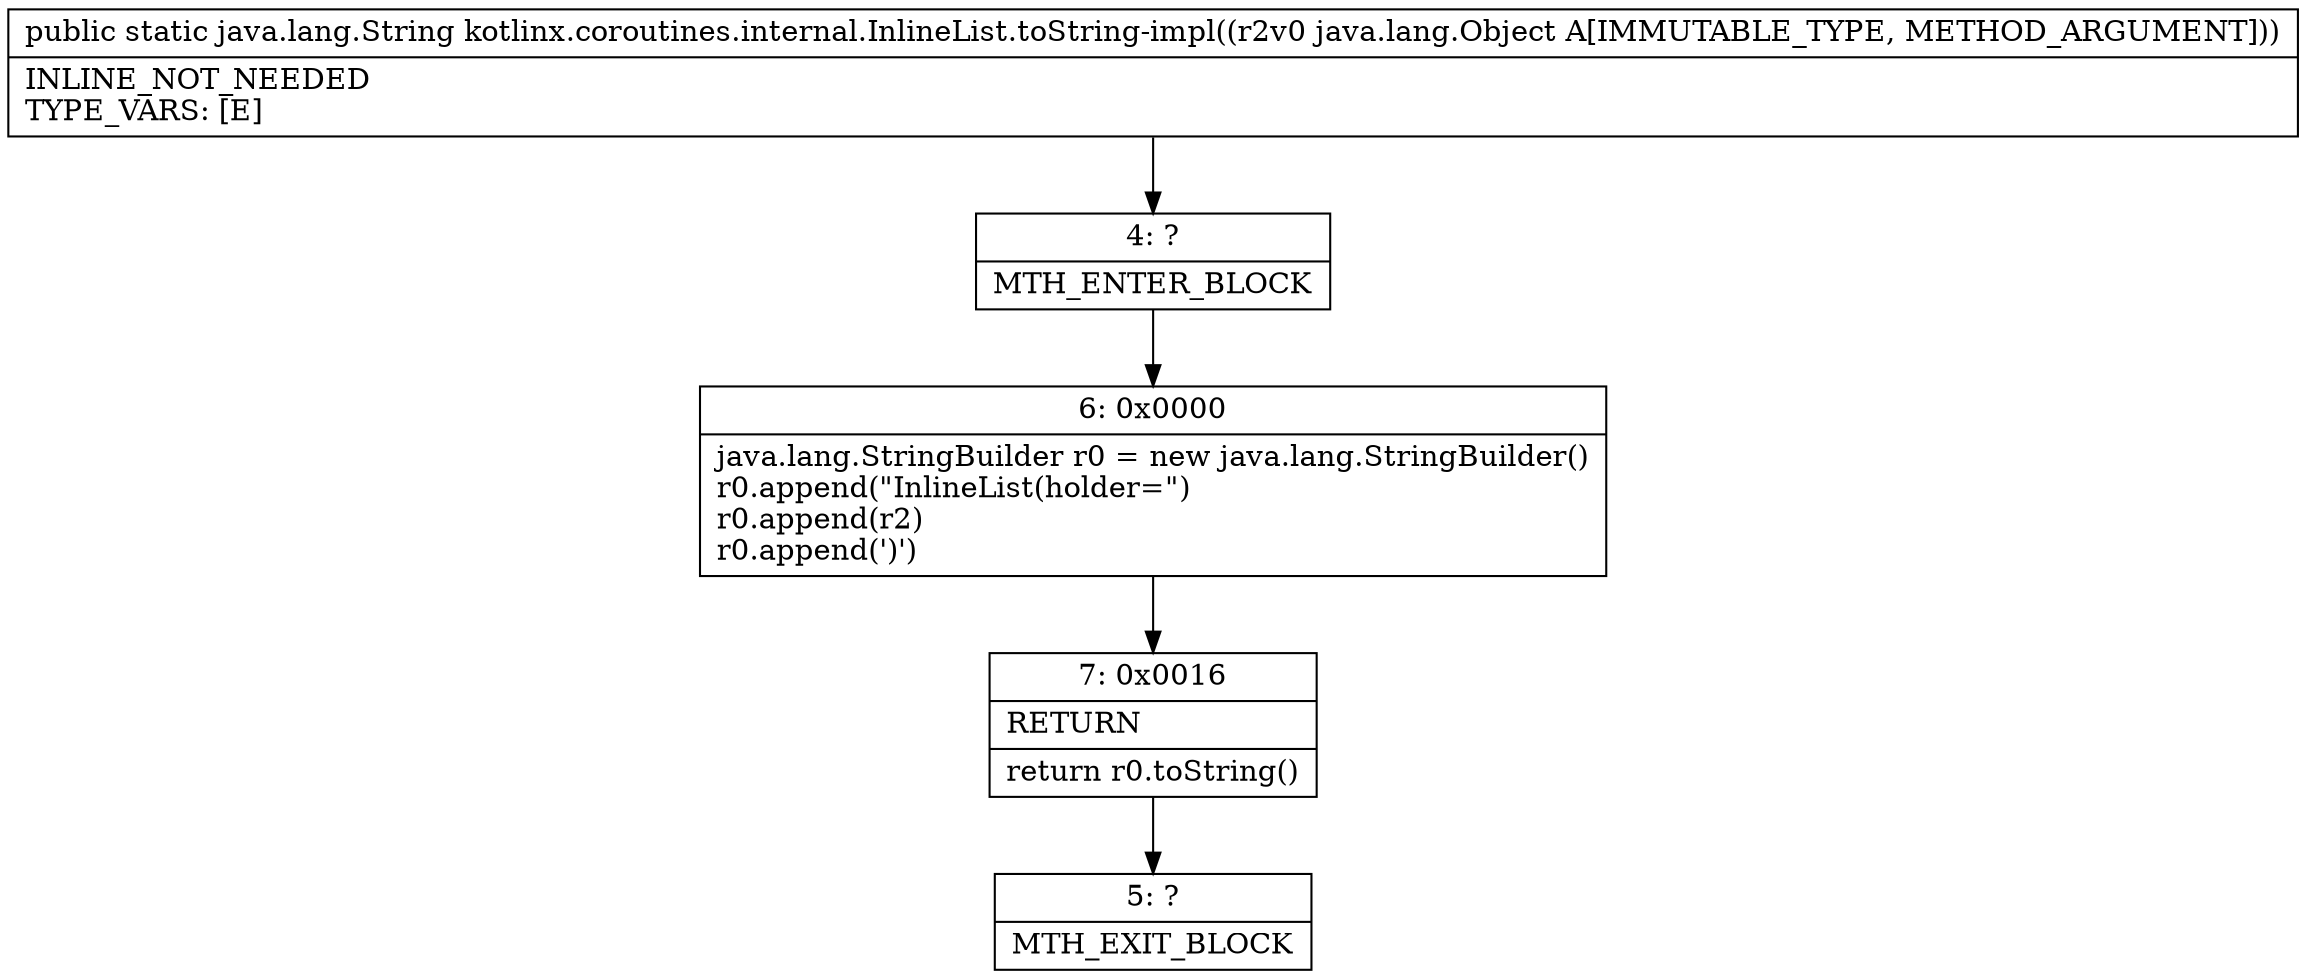 digraph "CFG forkotlinx.coroutines.internal.InlineList.toString\-impl(Ljava\/lang\/Object;)Ljava\/lang\/String;" {
Node_4 [shape=record,label="{4\:\ ?|MTH_ENTER_BLOCK\l}"];
Node_6 [shape=record,label="{6\:\ 0x0000|java.lang.StringBuilder r0 = new java.lang.StringBuilder()\lr0.append(\"InlineList(holder=\")\lr0.append(r2)\lr0.append(')')\l}"];
Node_7 [shape=record,label="{7\:\ 0x0016|RETURN\l|return r0.toString()\l}"];
Node_5 [shape=record,label="{5\:\ ?|MTH_EXIT_BLOCK\l}"];
MethodNode[shape=record,label="{public static java.lang.String kotlinx.coroutines.internal.InlineList.toString\-impl((r2v0 java.lang.Object A[IMMUTABLE_TYPE, METHOD_ARGUMENT]))  | INLINE_NOT_NEEDED\lTYPE_VARS: [E]\l}"];
MethodNode -> Node_4;Node_4 -> Node_6;
Node_6 -> Node_7;
Node_7 -> Node_5;
}

